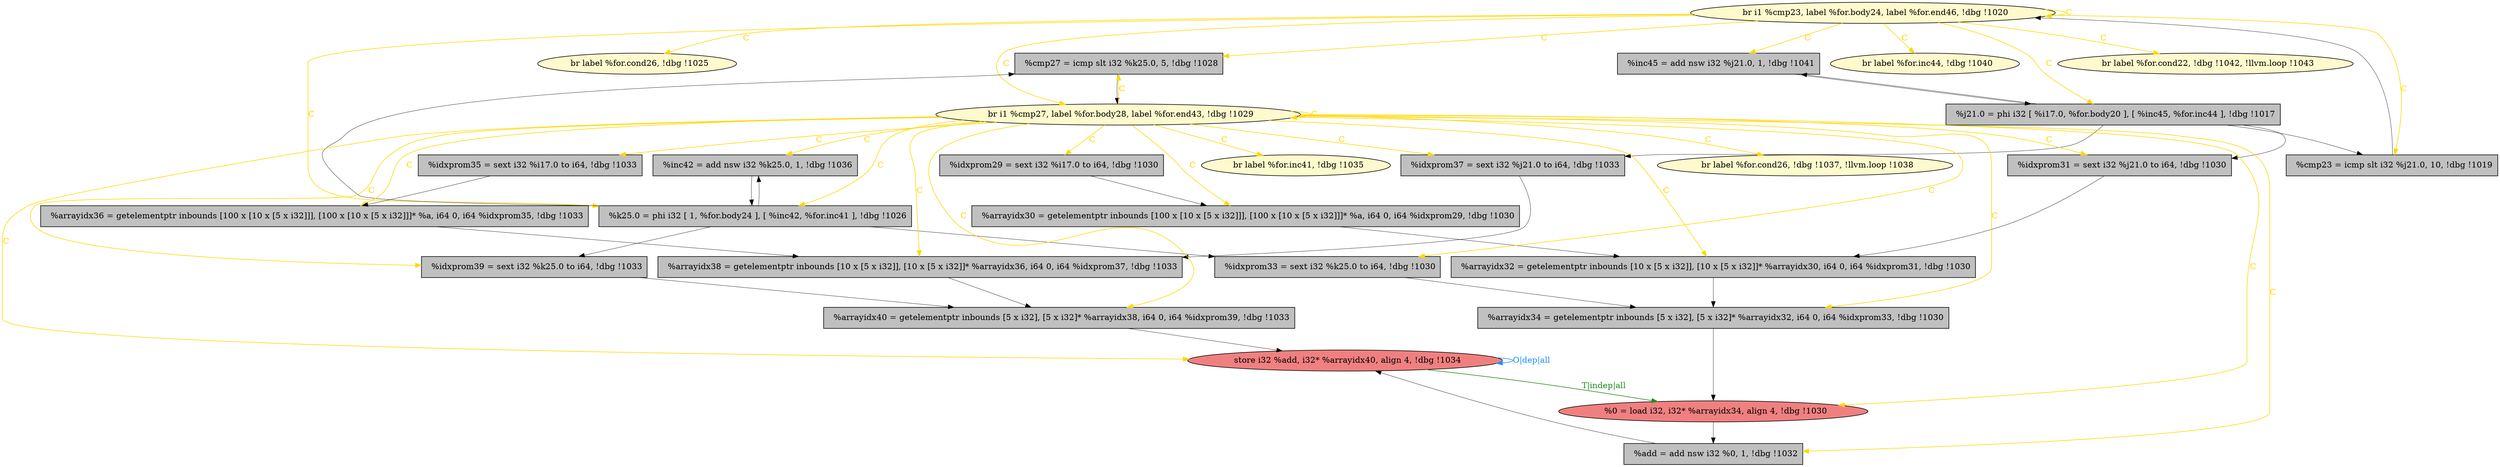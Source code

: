 
digraph G {


node936 [fillcolor=grey,label="  %cmp27 = icmp slt i32 %k25.0, 5, !dbg !1028",shape=rectangle,style=filled ]
node934 [fillcolor=grey,label="  %idxprom39 = sext i32 %k25.0 to i64, !dbg !1033",shape=rectangle,style=filled ]
node933 [fillcolor=lemonchiffon,label="  br label %for.cond26, !dbg !1025",shape=ellipse,style=filled ]
node935 [fillcolor=grey,label="  %idxprom31 = sext i32 %j21.0 to i64, !dbg !1030",shape=rectangle,style=filled ]
node931 [fillcolor=lemonchiffon,label="  br label %for.cond26, !dbg !1037, !llvm.loop !1038",shape=ellipse,style=filled ]
node938 [fillcolor=lemonchiffon,label="  br i1 %cmp23, label %for.body24, label %for.end46, !dbg !1020",shape=ellipse,style=filled ]
node930 [fillcolor=grey,label="  %cmp23 = icmp slt i32 %j21.0, 10, !dbg !1019",shape=rectangle,style=filled ]
node918 [fillcolor=grey,label="  %arrayidx30 = getelementptr inbounds [100 x [10 x [5 x i32]]], [100 x [10 x [5 x i32]]]* %a, i64 0, i64 %idxprom29, !dbg !1030",shape=rectangle,style=filled ]
node916 [fillcolor=grey,label="  %inc45 = add nsw i32 %j21.0, 1, !dbg !1041",shape=rectangle,style=filled ]
node929 [fillcolor=lightcoral,label="  store i32 %add, i32* %arrayidx40, align 4, !dbg !1034",shape=ellipse,style=filled ]
node915 [fillcolor=grey,label="  %j21.0 = phi i32 [ %i17.0, %for.body20 ], [ %inc45, %for.inc44 ], !dbg !1017",shape=rectangle,style=filled ]
node940 [fillcolor=grey,label="  %arrayidx34 = getelementptr inbounds [5 x i32], [5 x i32]* %arrayidx32, i64 0, i64 %idxprom33, !dbg !1030",shape=rectangle,style=filled ]
node917 [fillcolor=grey,label="  %idxprom37 = sext i32 %j21.0 to i64, !dbg !1033",shape=rectangle,style=filled ]
node913 [fillcolor=grey,label="  %idxprom33 = sext i32 %k25.0 to i64, !dbg !1030",shape=rectangle,style=filled ]
node937 [fillcolor=grey,label="  %inc42 = add nsw i32 %k25.0, 1, !dbg !1036",shape=rectangle,style=filled ]
node922 [fillcolor=grey,label="  %arrayidx40 = getelementptr inbounds [5 x i32], [5 x i32]* %arrayidx38, i64 0, i64 %idxprom39, !dbg !1033",shape=rectangle,style=filled ]
node914 [fillcolor=grey,label="  %idxprom29 = sext i32 %i17.0 to i64, !dbg !1030",shape=rectangle,style=filled ]
node919 [fillcolor=grey,label="  %arrayidx38 = getelementptr inbounds [10 x [5 x i32]], [10 x [5 x i32]]* %arrayidx36, i64 0, i64 %idxprom37, !dbg !1033",shape=rectangle,style=filled ]
node920 [fillcolor=lemonchiffon,label="  br label %for.inc44, !dbg !1040",shape=ellipse,style=filled ]
node939 [fillcolor=grey,label="  %k25.0 = phi i32 [ 1, %for.body24 ], [ %inc42, %for.inc41 ], !dbg !1026",shape=rectangle,style=filled ]
node921 [fillcolor=grey,label="  %arrayidx32 = getelementptr inbounds [10 x [5 x i32]], [10 x [5 x i32]]* %arrayidx30, i64 0, i64 %idxprom31, !dbg !1030",shape=rectangle,style=filled ]
node927 [fillcolor=lemonchiffon,label="  br label %for.cond22, !dbg !1042, !llvm.loop !1043",shape=ellipse,style=filled ]
node925 [fillcolor=lightcoral,label="  %0 = load i32, i32* %arrayidx34, align 4, !dbg !1030",shape=ellipse,style=filled ]
node923 [fillcolor=lemonchiffon,label="  br i1 %cmp27, label %for.body28, label %for.end43, !dbg !1029",shape=ellipse,style=filled ]
node924 [fillcolor=grey,label="  %add = add nsw i32 %0, 1, !dbg !1032",shape=rectangle,style=filled ]
node926 [fillcolor=grey,label="  %arrayidx36 = getelementptr inbounds [100 x [10 x [5 x i32]]], [100 x [10 x [5 x i32]]]* %a, i64 0, i64 %idxprom35, !dbg !1033",shape=rectangle,style=filled ]
node932 [fillcolor=lemonchiffon,label="  br label %for.inc41, !dbg !1035",shape=ellipse,style=filled ]
node928 [fillcolor=grey,label="  %idxprom35 = sext i32 %i17.0 to i64, !dbg !1033",shape=rectangle,style=filled ]

node923->node931 [style=solid,color=gold,label="C",penwidth=1.0,fontcolor=gold ]
node929->node929 [style=solid,color=dodgerblue,label="O|dep|all",penwidth=1.0,fontcolor=dodgerblue ]
node919->node922 [style=solid,color=black,label="",penwidth=0.5,fontcolor=black ]
node923->node935 [style=solid,color=gold,label="C",penwidth=1.0,fontcolor=gold ]
node939->node913 [style=solid,color=black,label="",penwidth=0.5,fontcolor=black ]
node923->node937 [style=solid,color=gold,label="C",penwidth=1.0,fontcolor=gold ]
node939->node937 [style=solid,color=black,label="",penwidth=0.5,fontcolor=black ]
node925->node924 [style=solid,color=black,label="",penwidth=0.5,fontcolor=black ]
node938->node927 [style=solid,color=gold,label="C",penwidth=1.0,fontcolor=gold ]
node938->node939 [style=solid,color=gold,label="C",penwidth=1.0,fontcolor=gold ]
node923->node924 [style=solid,color=gold,label="C",penwidth=1.0,fontcolor=gold ]
node923->node929 [style=solid,color=gold,label="C",penwidth=1.0,fontcolor=gold ]
node915->node917 [style=solid,color=black,label="",penwidth=0.5,fontcolor=black ]
node915->node935 [style=solid,color=black,label="",penwidth=0.5,fontcolor=black ]
node921->node940 [style=solid,color=black,label="",penwidth=0.5,fontcolor=black ]
node923->node919 [style=solid,color=gold,label="C",penwidth=1.0,fontcolor=gold ]
node923->node918 [style=solid,color=gold,label="C",penwidth=1.0,fontcolor=gold ]
node923->node926 [style=solid,color=gold,label="C",penwidth=1.0,fontcolor=gold ]
node923->node939 [style=solid,color=gold,label="C",penwidth=1.0,fontcolor=gold ]
node924->node929 [style=solid,color=black,label="",penwidth=0.5,fontcolor=black ]
node923->node940 [style=solid,color=gold,label="C",penwidth=1.0,fontcolor=gold ]
node923->node925 [style=solid,color=gold,label="C",penwidth=1.0,fontcolor=gold ]
node938->node916 [style=solid,color=gold,label="C",penwidth=1.0,fontcolor=gold ]
node914->node918 [style=solid,color=black,label="",penwidth=0.5,fontcolor=black ]
node922->node929 [style=solid,color=black,label="",penwidth=0.5,fontcolor=black ]
node923->node932 [style=solid,color=gold,label="C",penwidth=1.0,fontcolor=gold ]
node923->node936 [style=solid,color=gold,label="C",penwidth=1.0,fontcolor=gold ]
node923->node934 [style=solid,color=gold,label="C",penwidth=1.0,fontcolor=gold ]
node923->node928 [style=solid,color=gold,label="C",penwidth=1.0,fontcolor=gold ]
node935->node921 [style=solid,color=black,label="",penwidth=0.5,fontcolor=black ]
node926->node919 [style=solid,color=black,label="",penwidth=0.5,fontcolor=black ]
node918->node921 [style=solid,color=black,label="",penwidth=0.5,fontcolor=black ]
node923->node917 [style=solid,color=gold,label="C",penwidth=1.0,fontcolor=gold ]
node938->node915 [style=solid,color=gold,label="C",penwidth=1.0,fontcolor=gold ]
node916->node915 [style=solid,color=black,label="",penwidth=0.5,fontcolor=black ]
node929->node925 [style=solid,color=forestgreen,label="T|indep|all",penwidth=1.0,fontcolor=forestgreen ]
node923->node923 [style=solid,color=gold,label="C",penwidth=1.0,fontcolor=gold ]
node938->node936 [style=solid,color=gold,label="C",penwidth=1.0,fontcolor=gold ]
node923->node922 [style=solid,color=gold,label="C",penwidth=1.0,fontcolor=gold ]
node928->node926 [style=solid,color=black,label="",penwidth=0.5,fontcolor=black ]
node940->node925 [style=solid,color=black,label="",penwidth=0.5,fontcolor=black ]
node938->node920 [style=solid,color=gold,label="C",penwidth=1.0,fontcolor=gold ]
node938->node938 [style=solid,color=gold,label="C",penwidth=1.0,fontcolor=gold ]
node936->node923 [style=solid,color=black,label="",penwidth=0.5,fontcolor=black ]
node938->node933 [style=solid,color=gold,label="C",penwidth=1.0,fontcolor=gold ]
node938->node923 [style=solid,color=gold,label="C",penwidth=1.0,fontcolor=gold ]
node923->node913 [style=solid,color=gold,label="C",penwidth=1.0,fontcolor=gold ]
node913->node940 [style=solid,color=black,label="",penwidth=0.5,fontcolor=black ]
node934->node922 [style=solid,color=black,label="",penwidth=0.5,fontcolor=black ]
node923->node914 [style=solid,color=gold,label="C",penwidth=1.0,fontcolor=gold ]
node915->node916 [style=solid,color=black,label="",penwidth=0.5,fontcolor=black ]
node937->node939 [style=solid,color=black,label="",penwidth=0.5,fontcolor=black ]
node938->node930 [style=solid,color=gold,label="C",penwidth=1.0,fontcolor=gold ]
node915->node930 [style=solid,color=black,label="",penwidth=0.5,fontcolor=black ]
node930->node938 [style=solid,color=black,label="",penwidth=0.5,fontcolor=black ]
node939->node936 [style=solid,color=black,label="",penwidth=0.5,fontcolor=black ]
node917->node919 [style=solid,color=black,label="",penwidth=0.5,fontcolor=black ]
node923->node921 [style=solid,color=gold,label="C",penwidth=1.0,fontcolor=gold ]
node939->node934 [style=solid,color=black,label="",penwidth=0.5,fontcolor=black ]


}
